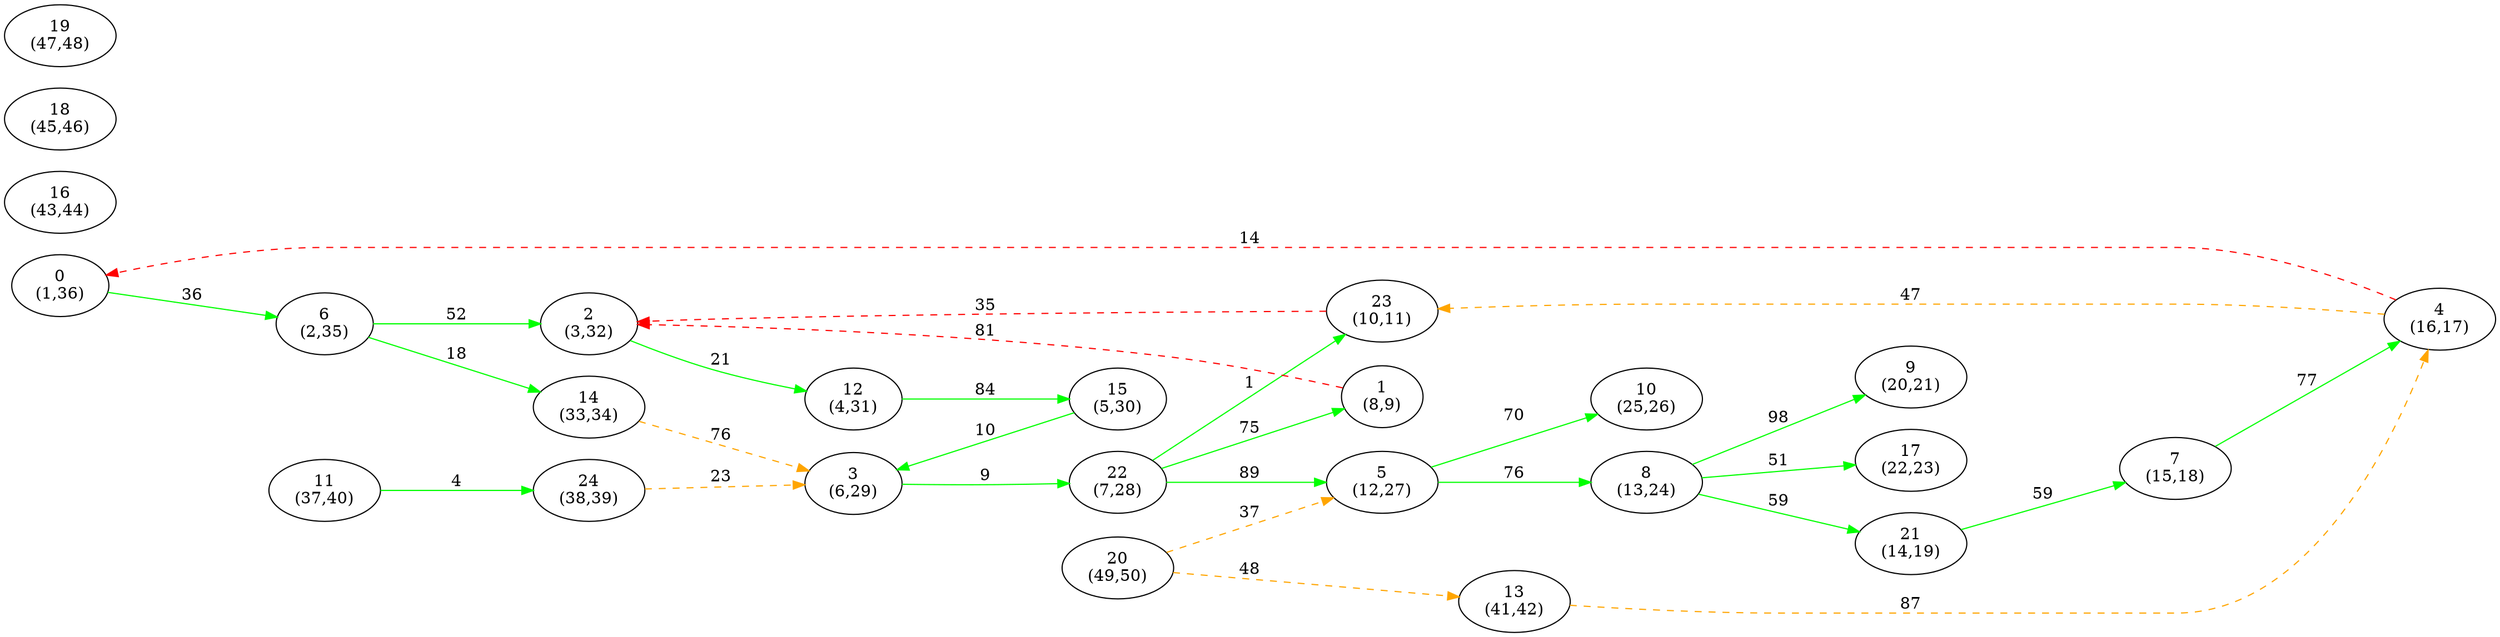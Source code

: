 digraph G {
ranksep = "equally";
rankdir = LR;
{rank = same; "0
(1,36)"; };
{rank = same; "6
(2,35)"; };
{rank = same; "2
(3,32)"; "14
(33,34)"; };
{rank = same; "12
(4,31)"; "3
(6,29)"; };
{rank = same; "15
(5,30)"; "22
(7,28)"; };
{rank = same; "1
(8,9)"; "23
(10,11)"; "5
(12,27)"; };
{rank = same; "8
(13,24)"; "10
(25,26)"; };
{rank = same; "21
(14,19)"; "9
(20,21)"; "17
(22,23)"; };
{rank = same; "7
(15,18)"; };
{rank = same; "4
(16,17)"; };
{rank = same; };
{rank = same; "11
(37,40)"; };
{rank = same; "24
(38,39)"; };
{rank = same; };
{rank = same; "13
(41,42)"; };
{rank = same; };
{rank = same; "16
(43,44)"; };
{rank = same; "18
(45,46)"; };
{rank = same; "19
(47,48)"; };
{rank = same; "20
(49,50)"; };
{rank = same; };
"0
(1,36)"->"6
(2,35)"[label="36" color = "green"];
"6
(2,35)"->"2
(3,32)"[label="52" color = "green"];
"6
(2,35)"->"14
(33,34)"[label="18" color = "green"];
"2
(3,32)"->"12
(4,31)"[label="21" color = "green"];
"14
(33,34)"->"3
(6,29)"[label="76" color = "orange" style = "dashed"];
"12
(4,31)"->"15
(5,30)"[label="84" color = "green"];
"3
(6,29)"->"22
(7,28)"[label="9" color = "green"];
"15
(5,30)"->"3
(6,29)"[label="10" color = "green"];
"22
(7,28)"->"1
(8,9)"[label="75" color = "green"];
"22
(7,28)"->"23
(10,11)"[label="1" color = "green"];
"22
(7,28)"->"5
(12,27)"[label="89" color = "green"];
"1
(8,9)"->"2
(3,32)"[label="81" color = "red" style = "dashed"];
"23
(10,11)"->"2
(3,32)"[label="35" color = "red" style = "dashed"];
"5
(12,27)"->"8
(13,24)"[label="76" color = "green"];
"5
(12,27)"->"10
(25,26)"[label="70" color = "green"];
"8
(13,24)"->"21
(14,19)"[label="59" color = "green"];
"8
(13,24)"->"9
(20,21)"[label="98" color = "green"];
"8
(13,24)"->"17
(22,23)"[label="51" color = "green"];
"10
(25,26)"
"21
(14,19)"->"7
(15,18)"[label="59" color = "green"];
"9
(20,21)"
"17
(22,23)"
"7
(15,18)"->"4
(16,17)"[label="77" color = "green"];
"4
(16,17)"->"23
(10,11)"[label="47" color = "orange" style = "dashed"];
"4
(16,17)"->"0
(1,36)"[label="14" color = "red" style = "dashed"];
"11
(37,40)"->"24
(38,39)"[label="4" color = "green"];
"24
(38,39)"->"3
(6,29)"[label="23" color = "orange" style = "dashed"];
"13
(41,42)"->"4
(16,17)"[label="87" color = "orange" style = "dashed"];
"16
(43,44)"
"18
(45,46)"
"19
(47,48)"
"20
(49,50)"->"13
(41,42)"[label="48" color = "orange" style = "dashed"];
"20
(49,50)"->"5
(12,27)"[label="37" color = "orange" style = "dashed"];
}
